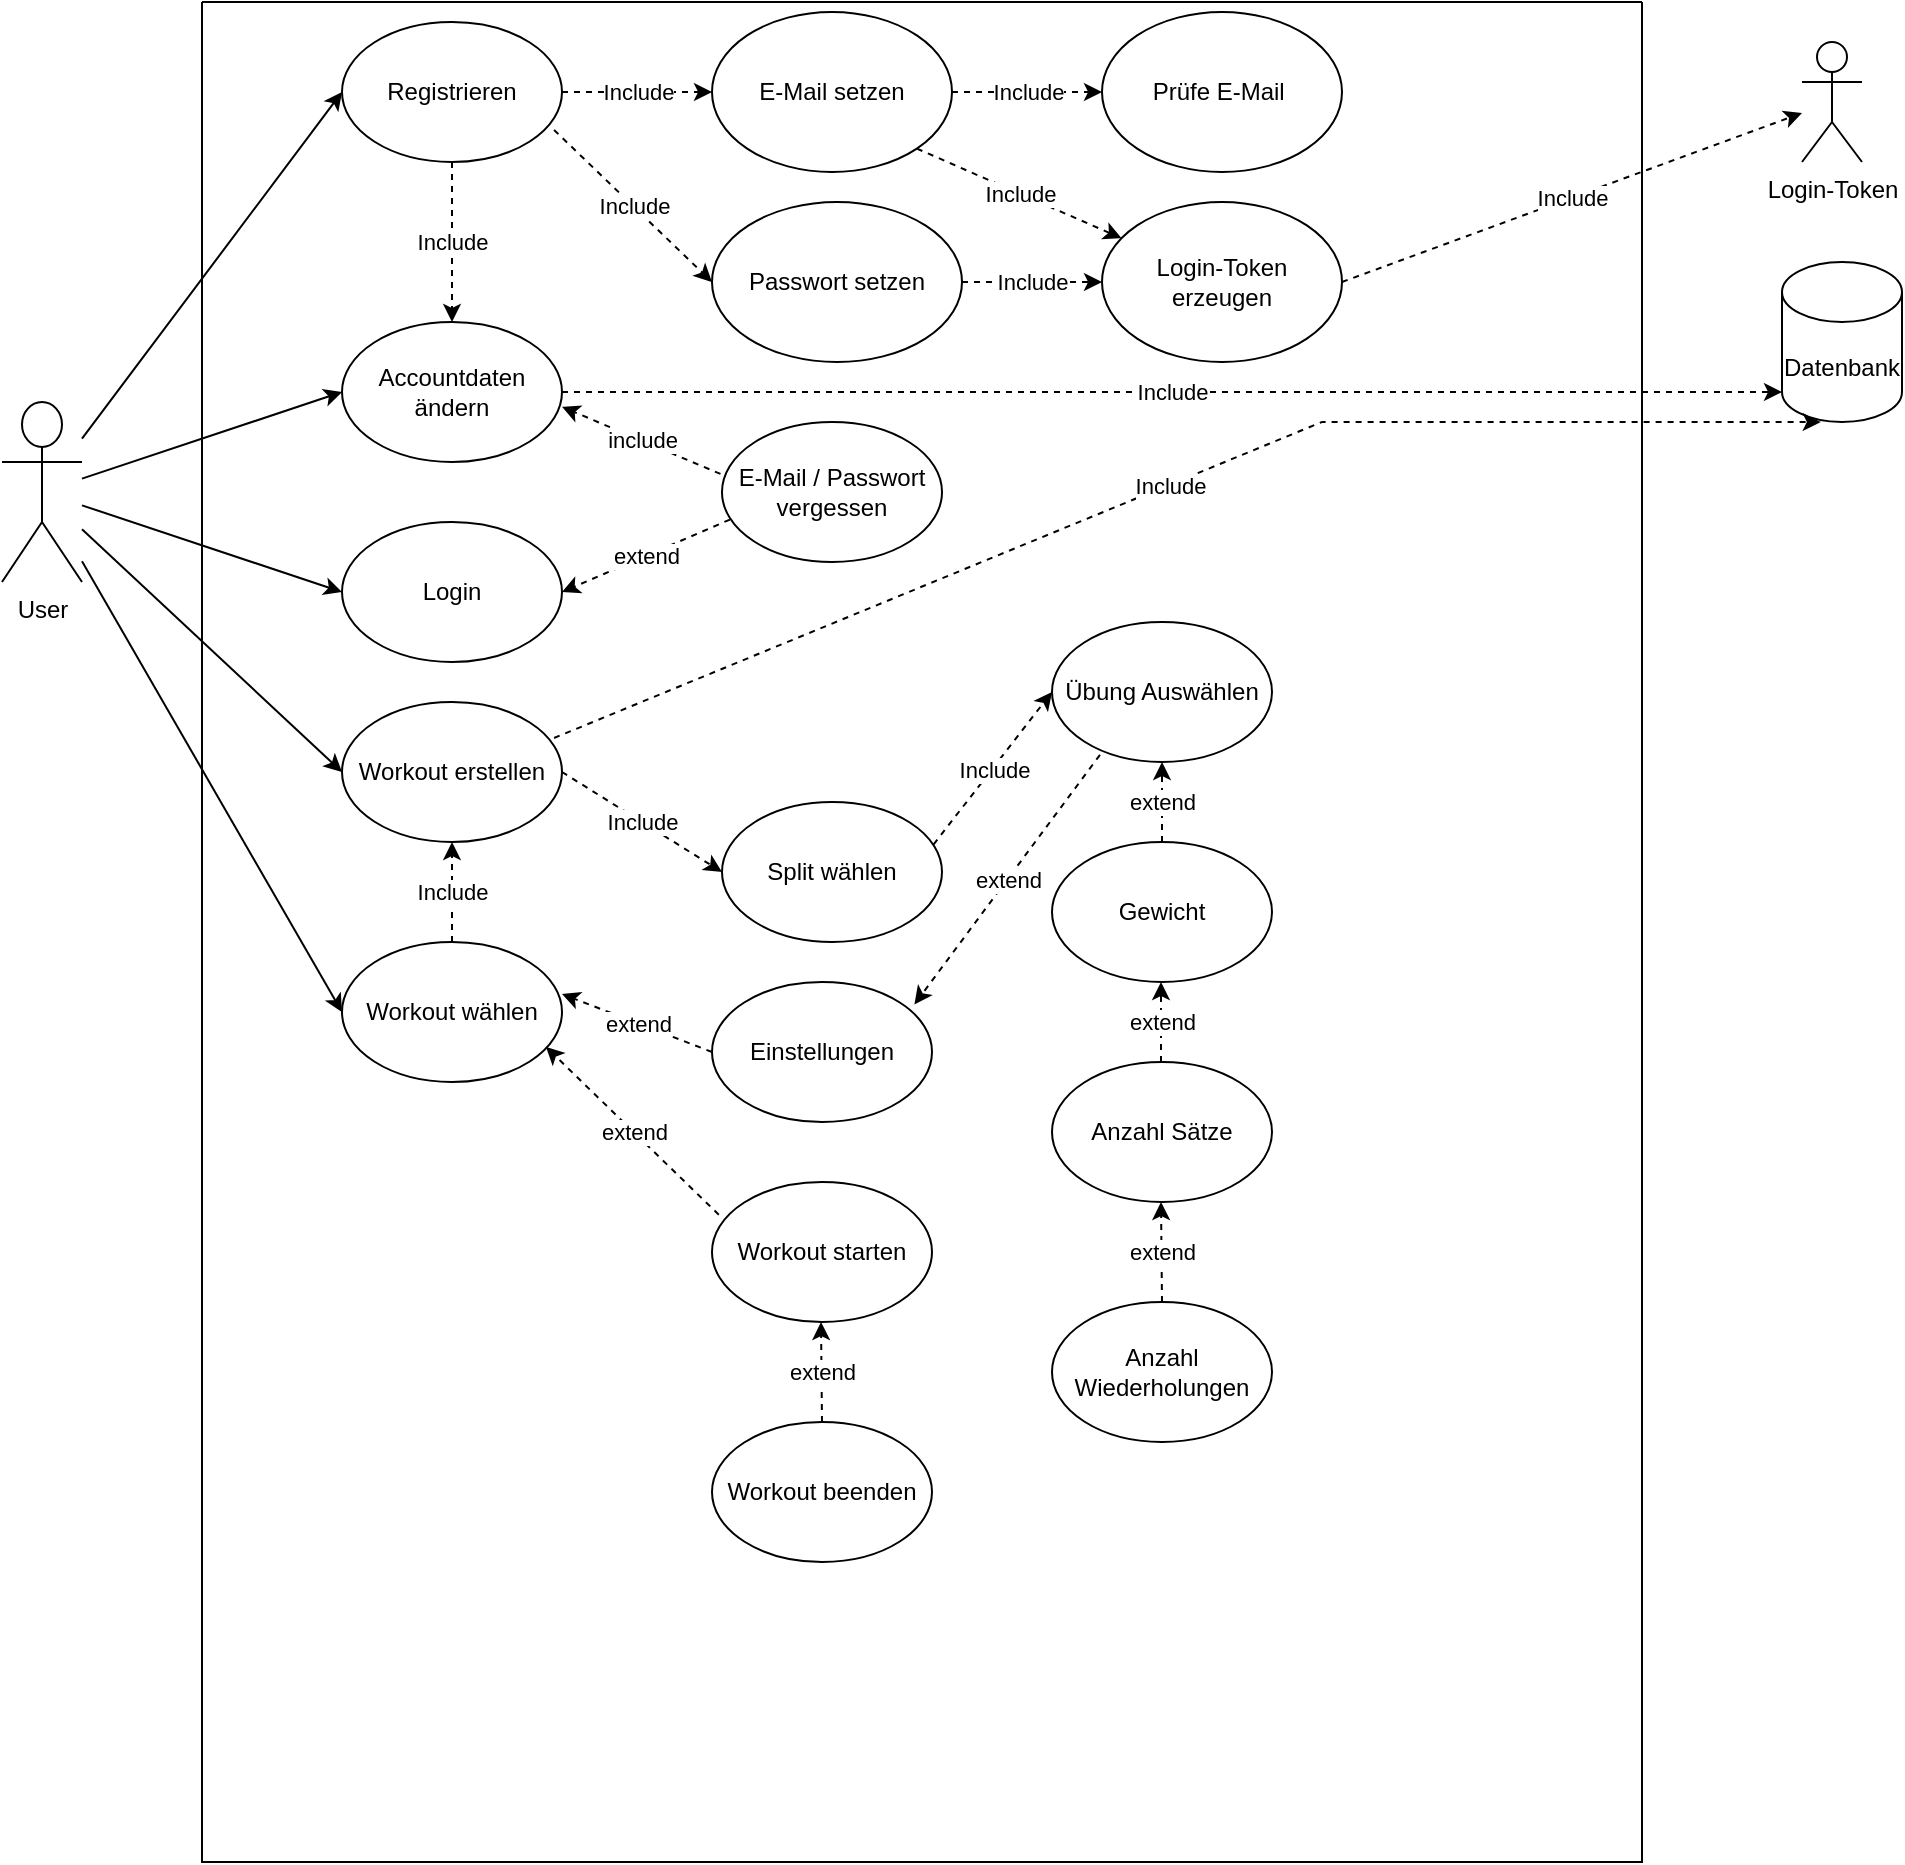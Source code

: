 <mxfile version="24.8.0">
  <diagram name="Page-1" id="0mqWqaCHe8iozgOtmOhj">
    <mxGraphModel dx="1290" dy="530" grid="1" gridSize="10" guides="1" tooltips="1" connect="1" arrows="1" fold="1" page="1" pageScale="1" pageWidth="1654" pageHeight="1169" math="0" shadow="0">
      <root>
        <mxCell id="0" />
        <mxCell id="1" parent="0" />
        <mxCell id="l_DIIYkfBbgbRVjLHEOZ-7" value="" style="swimlane;startSize=0;" parent="1" vertex="1">
          <mxGeometry x="130" y="110" width="720" height="930" as="geometry" />
        </mxCell>
        <mxCell id="l_DIIYkfBbgbRVjLHEOZ-11" value="Login" style="ellipse;whiteSpace=wrap;html=1;" parent="l_DIIYkfBbgbRVjLHEOZ-7" vertex="1">
          <mxGeometry x="70" y="260" width="110" height="70" as="geometry" />
        </mxCell>
        <mxCell id="l_DIIYkfBbgbRVjLHEOZ-10" value="Registrieren" style="ellipse;whiteSpace=wrap;html=1;" parent="l_DIIYkfBbgbRVjLHEOZ-7" vertex="1">
          <mxGeometry x="70" y="10" width="110" height="70" as="geometry" />
        </mxCell>
        <mxCell id="l_DIIYkfBbgbRVjLHEOZ-16" value="E-Mail / Passwort&lt;br&gt;vergessen" style="ellipse;whiteSpace=wrap;html=1;" parent="l_DIIYkfBbgbRVjLHEOZ-7" vertex="1">
          <mxGeometry x="260" y="210" width="110" height="70" as="geometry" />
        </mxCell>
        <mxCell id="l_DIIYkfBbgbRVjLHEOZ-17" value="" style="endArrow=classic;dashed=1;html=1;rounded=0;exitX=0.036;exitY=0.697;exitDx=0;exitDy=0;exitPerimeter=0;entryX=1;entryY=0.5;entryDx=0;entryDy=0;" parent="l_DIIYkfBbgbRVjLHEOZ-7" source="l_DIIYkfBbgbRVjLHEOZ-16" target="l_DIIYkfBbgbRVjLHEOZ-11" edge="1">
          <mxGeometry relative="1" as="geometry">
            <mxPoint x="80" y="-30" as="sourcePoint" />
            <mxPoint x="160" y="-90" as="targetPoint" />
          </mxGeometry>
        </mxCell>
        <mxCell id="l_DIIYkfBbgbRVjLHEOZ-18" value="extend" style="edgeLabel;resizable=0;html=1;;align=center;verticalAlign=middle;" parent="l_DIIYkfBbgbRVjLHEOZ-17" connectable="0" vertex="1">
          <mxGeometry relative="1" as="geometry" />
        </mxCell>
        <mxCell id="l_DIIYkfBbgbRVjLHEOZ-23" value="E-Mail setzen" style="ellipse;whiteSpace=wrap;html=1;" parent="l_DIIYkfBbgbRVjLHEOZ-7" vertex="1">
          <mxGeometry x="255" y="5" width="120" height="80" as="geometry" />
        </mxCell>
        <mxCell id="8asLonfYsScCi5IZSfuL-2" value="" style="endArrow=classic;dashed=1;html=1;rounded=0;exitX=1;exitY=0.5;exitDx=0;exitDy=0;entryX=0;entryY=0.5;entryDx=0;entryDy=0;" parent="l_DIIYkfBbgbRVjLHEOZ-7" source="l_DIIYkfBbgbRVjLHEOZ-10" target="l_DIIYkfBbgbRVjLHEOZ-23" edge="1">
          <mxGeometry relative="1" as="geometry">
            <mxPoint x="175" y="100" as="sourcePoint" />
            <mxPoint x="255" y="40" as="targetPoint" />
          </mxGeometry>
        </mxCell>
        <mxCell id="8asLonfYsScCi5IZSfuL-3" value="Include" style="edgeLabel;resizable=0;html=1;;align=center;verticalAlign=middle;" parent="8asLonfYsScCi5IZSfuL-2" connectable="0" vertex="1">
          <mxGeometry relative="1" as="geometry" />
        </mxCell>
        <mxCell id="8asLonfYsScCi5IZSfuL-9" value="Accountdaten&lt;br&gt;ändern" style="ellipse;whiteSpace=wrap;html=1;" parent="l_DIIYkfBbgbRVjLHEOZ-7" vertex="1">
          <mxGeometry x="70" y="160" width="110" height="70" as="geometry" />
        </mxCell>
        <mxCell id="8asLonfYsScCi5IZSfuL-12" value="" style="endArrow=classic;dashed=1;html=1;rounded=0;exitX=0.5;exitY=1;exitDx=0;exitDy=0;entryX=0.5;entryY=0;entryDx=0;entryDy=0;" parent="l_DIIYkfBbgbRVjLHEOZ-7" source="l_DIIYkfBbgbRVjLHEOZ-10" target="8asLonfYsScCi5IZSfuL-9" edge="1">
          <mxGeometry relative="1" as="geometry">
            <mxPoint x="87" y="100" as="sourcePoint" />
            <mxPoint x="163" y="102" as="targetPoint" />
          </mxGeometry>
        </mxCell>
        <mxCell id="8asLonfYsScCi5IZSfuL-13" value="Include" style="edgeLabel;resizable=0;html=1;;align=center;verticalAlign=middle;" parent="8asLonfYsScCi5IZSfuL-12" connectable="0" vertex="1">
          <mxGeometry relative="1" as="geometry" />
        </mxCell>
        <mxCell id="8asLonfYsScCi5IZSfuL-14" value="" style="endArrow=classic;dashed=1;html=1;rounded=0;exitX=-0.007;exitY=0.371;exitDx=0;exitDy=0;exitPerimeter=0;entryX=1;entryY=0.606;entryDx=0;entryDy=0;entryPerimeter=0;" parent="l_DIIYkfBbgbRVjLHEOZ-7" source="l_DIIYkfBbgbRVjLHEOZ-16" target="8asLonfYsScCi5IZSfuL-9" edge="1">
          <mxGeometry relative="1" as="geometry">
            <mxPoint x="230" y="170" as="sourcePoint" />
            <mxPoint x="160" y="227" as="targetPoint" />
          </mxGeometry>
        </mxCell>
        <mxCell id="8asLonfYsScCi5IZSfuL-15" value="include" style="edgeLabel;resizable=0;html=1;;align=center;verticalAlign=middle;" parent="8asLonfYsScCi5IZSfuL-14" connectable="0" vertex="1">
          <mxGeometry relative="1" as="geometry" />
        </mxCell>
        <mxCell id="8asLonfYsScCi5IZSfuL-18" value="Prüfe E-Mail&amp;nbsp;" style="ellipse;whiteSpace=wrap;html=1;" parent="l_DIIYkfBbgbRVjLHEOZ-7" vertex="1">
          <mxGeometry x="450" y="5" width="120" height="80" as="geometry" />
        </mxCell>
        <mxCell id="8asLonfYsScCi5IZSfuL-25" value="" style="endArrow=classic;dashed=1;html=1;rounded=0;entryX=0;entryY=0.5;entryDx=0;entryDy=0;" parent="l_DIIYkfBbgbRVjLHEOZ-7" edge="1">
          <mxGeometry relative="1" as="geometry">
            <mxPoint x="375" y="45" as="sourcePoint" />
            <mxPoint x="450" y="45" as="targetPoint" />
          </mxGeometry>
        </mxCell>
        <mxCell id="8asLonfYsScCi5IZSfuL-26" value="Include" style="edgeLabel;resizable=0;html=1;;align=center;verticalAlign=middle;" parent="8asLonfYsScCi5IZSfuL-25" connectable="0" vertex="1">
          <mxGeometry relative="1" as="geometry" />
        </mxCell>
        <mxCell id="8asLonfYsScCi5IZSfuL-31" value="Passwort setzen" style="ellipse;whiteSpace=wrap;html=1;" parent="l_DIIYkfBbgbRVjLHEOZ-7" vertex="1">
          <mxGeometry x="255" y="100" width="125" height="80" as="geometry" />
        </mxCell>
        <mxCell id="8asLonfYsScCi5IZSfuL-32" value="" style="endArrow=classic;dashed=1;html=1;rounded=0;exitX=0.964;exitY=0.771;exitDx=0;exitDy=0;exitPerimeter=0;entryX=0;entryY=0.5;entryDx=0;entryDy=0;" parent="l_DIIYkfBbgbRVjLHEOZ-7" source="l_DIIYkfBbgbRVjLHEOZ-10" target="8asLonfYsScCi5IZSfuL-31" edge="1">
          <mxGeometry relative="1" as="geometry">
            <mxPoint x="160" y="130" as="sourcePoint" />
            <mxPoint x="240" y="70" as="targetPoint" />
          </mxGeometry>
        </mxCell>
        <mxCell id="8asLonfYsScCi5IZSfuL-33" value="Include" style="edgeLabel;resizable=0;html=1;;align=center;verticalAlign=middle;" parent="8asLonfYsScCi5IZSfuL-32" connectable="0" vertex="1">
          <mxGeometry relative="1" as="geometry" />
        </mxCell>
        <mxCell id="8asLonfYsScCi5IZSfuL-36" value="Workout erstellen" style="ellipse;whiteSpace=wrap;html=1;" parent="l_DIIYkfBbgbRVjLHEOZ-7" vertex="1">
          <mxGeometry x="70" y="350" width="110" height="70" as="geometry" />
        </mxCell>
        <mxCell id="8asLonfYsScCi5IZSfuL-37" value="Split wählen" style="ellipse;whiteSpace=wrap;html=1;" parent="l_DIIYkfBbgbRVjLHEOZ-7" vertex="1">
          <mxGeometry x="260" y="400" width="110" height="70" as="geometry" />
        </mxCell>
        <mxCell id="8asLonfYsScCi5IZSfuL-38" value="Übung Auswählen" style="ellipse;whiteSpace=wrap;html=1;" parent="l_DIIYkfBbgbRVjLHEOZ-7" vertex="1">
          <mxGeometry x="425" y="310" width="110" height="70" as="geometry" />
        </mxCell>
        <mxCell id="8asLonfYsScCi5IZSfuL-39" value="Gewicht" style="ellipse;whiteSpace=wrap;html=1;" parent="l_DIIYkfBbgbRVjLHEOZ-7" vertex="1">
          <mxGeometry x="425" y="420" width="110" height="70" as="geometry" />
        </mxCell>
        <mxCell id="l_DIIYkfBbgbRVjLHEOZ-3" value="" style="endArrow=classic;dashed=1;html=1;rounded=0;exitX=1;exitY=0.5;exitDx=0;exitDy=0;entryX=0;entryY=0.5;entryDx=0;entryDy=0;" parent="l_DIIYkfBbgbRVjLHEOZ-7" source="8asLonfYsScCi5IZSfuL-36" target="8asLonfYsScCi5IZSfuL-37" edge="1">
          <mxGeometry relative="1" as="geometry">
            <mxPoint x="220" y="490" as="sourcePoint" />
            <mxPoint x="300" y="430" as="targetPoint" />
          </mxGeometry>
        </mxCell>
        <mxCell id="l_DIIYkfBbgbRVjLHEOZ-4" value="Include" style="edgeLabel;resizable=0;html=1;;align=center;verticalAlign=middle;" parent="l_DIIYkfBbgbRVjLHEOZ-3" connectable="0" vertex="1">
          <mxGeometry relative="1" as="geometry" />
        </mxCell>
        <mxCell id="8asLonfYsScCi5IZSfuL-46" value="" style="endArrow=classic;dashed=1;html=1;rounded=0;exitX=0.962;exitY=0.303;exitDx=0;exitDy=0;entryX=0;entryY=0.5;entryDx=0;entryDy=0;exitPerimeter=0;" parent="l_DIIYkfBbgbRVjLHEOZ-7" source="8asLonfYsScCi5IZSfuL-37" target="8asLonfYsScCi5IZSfuL-38" edge="1">
          <mxGeometry relative="1" as="geometry">
            <mxPoint x="355" y="434.5" as="sourcePoint" />
            <mxPoint x="415" y="434.5" as="targetPoint" />
          </mxGeometry>
        </mxCell>
        <mxCell id="8asLonfYsScCi5IZSfuL-47" value="Include" style="edgeLabel;resizable=0;html=1;;align=center;verticalAlign=middle;" parent="8asLonfYsScCi5IZSfuL-46" connectable="0" vertex="1">
          <mxGeometry relative="1" as="geometry" />
        </mxCell>
        <mxCell id="8asLonfYsScCi5IZSfuL-51" value="" style="endArrow=classic;dashed=1;html=1;rounded=0;exitX=0.5;exitY=0;exitDx=0;exitDy=0;entryX=0.5;entryY=1;entryDx=0;entryDy=0;" parent="l_DIIYkfBbgbRVjLHEOZ-7" source="8asLonfYsScCi5IZSfuL-39" target="8asLonfYsScCi5IZSfuL-38" edge="1">
          <mxGeometry relative="1" as="geometry">
            <mxPoint x="589" y="380" as="sourcePoint" />
            <mxPoint x="525" y="416" as="targetPoint" />
          </mxGeometry>
        </mxCell>
        <mxCell id="8asLonfYsScCi5IZSfuL-52" value="extend" style="edgeLabel;resizable=0;html=1;;align=center;verticalAlign=middle;" parent="8asLonfYsScCi5IZSfuL-51" connectable="0" vertex="1">
          <mxGeometry relative="1" as="geometry" />
        </mxCell>
        <mxCell id="8asLonfYsScCi5IZSfuL-53" value="Anzahl Sätze" style="ellipse;whiteSpace=wrap;html=1;" parent="l_DIIYkfBbgbRVjLHEOZ-7" vertex="1">
          <mxGeometry x="425" y="530" width="110" height="70" as="geometry" />
        </mxCell>
        <mxCell id="8asLonfYsScCi5IZSfuL-54" value="" style="endArrow=classic;dashed=1;html=1;rounded=0;exitX=0.5;exitY=0;exitDx=0;exitDy=0;entryX=0.5;entryY=1;entryDx=0;entryDy=0;" parent="l_DIIYkfBbgbRVjLHEOZ-7" edge="1">
          <mxGeometry relative="1" as="geometry">
            <mxPoint x="479.5" y="530" as="sourcePoint" />
            <mxPoint x="479.5" y="490" as="targetPoint" />
          </mxGeometry>
        </mxCell>
        <mxCell id="8asLonfYsScCi5IZSfuL-55" value="extend" style="edgeLabel;resizable=0;html=1;;align=center;verticalAlign=middle;" parent="8asLonfYsScCi5IZSfuL-54" connectable="0" vertex="1">
          <mxGeometry relative="1" as="geometry" />
        </mxCell>
        <mxCell id="dk7PYlVapWbFVflTovs5-7" value="Anzahl Wiederholungen" style="ellipse;whiteSpace=wrap;html=1;" parent="l_DIIYkfBbgbRVjLHEOZ-7" vertex="1">
          <mxGeometry x="425" y="650" width="110" height="70" as="geometry" />
        </mxCell>
        <mxCell id="dk7PYlVapWbFVflTovs5-8" value="" style="endArrow=classic;dashed=1;html=1;rounded=0;exitX=0.5;exitY=0;exitDx=0;exitDy=0;entryX=0.5;entryY=1;entryDx=0;entryDy=0;" parent="l_DIIYkfBbgbRVjLHEOZ-7" source="dk7PYlVapWbFVflTovs5-7" edge="1">
          <mxGeometry relative="1" as="geometry">
            <mxPoint x="479.5" y="640" as="sourcePoint" />
            <mxPoint x="479.5" y="600" as="targetPoint" />
          </mxGeometry>
        </mxCell>
        <mxCell id="dk7PYlVapWbFVflTovs5-9" value="extend" style="edgeLabel;resizable=0;html=1;;align=center;verticalAlign=middle;" parent="dk7PYlVapWbFVflTovs5-8" connectable="0" vertex="1">
          <mxGeometry relative="1" as="geometry" />
        </mxCell>
        <mxCell id="dk7PYlVapWbFVflTovs5-12" value="Workout wählen" style="ellipse;whiteSpace=wrap;html=1;" parent="l_DIIYkfBbgbRVjLHEOZ-7" vertex="1">
          <mxGeometry x="70" y="470" width="110" height="70" as="geometry" />
        </mxCell>
        <mxCell id="dk7PYlVapWbFVflTovs5-13" value="" style="endArrow=classic;dashed=1;html=1;rounded=0;exitX=0.5;exitY=0;exitDx=0;exitDy=0;entryX=0.5;entryY=1;entryDx=0;entryDy=0;" parent="l_DIIYkfBbgbRVjLHEOZ-7" source="dk7PYlVapWbFVflTovs5-12" target="8asLonfYsScCi5IZSfuL-36" edge="1">
          <mxGeometry relative="1" as="geometry">
            <mxPoint x="130" y="469" as="sourcePoint" />
            <mxPoint x="205" y="469" as="targetPoint" />
          </mxGeometry>
        </mxCell>
        <mxCell id="dk7PYlVapWbFVflTovs5-14" value="Include" style="edgeLabel;resizable=0;html=1;;align=center;verticalAlign=middle;" parent="dk7PYlVapWbFVflTovs5-13" connectable="0" vertex="1">
          <mxGeometry relative="1" as="geometry" />
        </mxCell>
        <mxCell id="dk7PYlVapWbFVflTovs5-15" value="Workout starten" style="ellipse;whiteSpace=wrap;html=1;" parent="l_DIIYkfBbgbRVjLHEOZ-7" vertex="1">
          <mxGeometry x="255" y="590" width="110" height="70" as="geometry" />
        </mxCell>
        <mxCell id="dk7PYlVapWbFVflTovs5-16" value="Einstellungen" style="ellipse;whiteSpace=wrap;html=1;" parent="l_DIIYkfBbgbRVjLHEOZ-7" vertex="1">
          <mxGeometry x="255" y="490" width="110" height="70" as="geometry" />
        </mxCell>
        <mxCell id="dk7PYlVapWbFVflTovs5-17" value="" style="endArrow=classic;dashed=1;html=1;rounded=0;exitX=0.031;exitY=0.234;exitDx=0;exitDy=0;entryX=0.927;entryY=0.749;entryDx=0;entryDy=0;entryPerimeter=0;exitPerimeter=0;" parent="l_DIIYkfBbgbRVjLHEOZ-7" source="dk7PYlVapWbFVflTovs5-15" target="dk7PYlVapWbFVflTovs5-12" edge="1">
          <mxGeometry relative="1" as="geometry">
            <mxPoint x="255.5" y="560" as="sourcePoint" />
            <mxPoint x="255" y="510" as="targetPoint" />
          </mxGeometry>
        </mxCell>
        <mxCell id="dk7PYlVapWbFVflTovs5-18" value="extend" style="edgeLabel;resizable=0;html=1;;align=center;verticalAlign=middle;" parent="dk7PYlVapWbFVflTovs5-17" connectable="0" vertex="1">
          <mxGeometry relative="1" as="geometry" />
        </mxCell>
        <mxCell id="dk7PYlVapWbFVflTovs5-19" value="" style="endArrow=classic;dashed=1;html=1;rounded=0;exitX=0;exitY=0.5;exitDx=0;exitDy=0;entryX=0.927;entryY=0.749;entryDx=0;entryDy=0;entryPerimeter=0;" parent="l_DIIYkfBbgbRVjLHEOZ-7" source="dk7PYlVapWbFVflTovs5-16" edge="1">
          <mxGeometry relative="1" as="geometry">
            <mxPoint x="263.5" y="534" as="sourcePoint" />
            <mxPoint x="180" y="496" as="targetPoint" />
          </mxGeometry>
        </mxCell>
        <mxCell id="dk7PYlVapWbFVflTovs5-20" value="extend" style="edgeLabel;resizable=0;html=1;;align=center;verticalAlign=middle;" parent="dk7PYlVapWbFVflTovs5-19" connectable="0" vertex="1">
          <mxGeometry relative="1" as="geometry" />
        </mxCell>
        <mxCell id="dk7PYlVapWbFVflTovs5-21" value="" style="endArrow=classic;dashed=1;html=1;rounded=0;exitX=0.218;exitY=0.949;exitDx=0;exitDy=0;entryX=0.92;entryY=0.16;entryDx=0;entryDy=0;entryPerimeter=0;exitPerimeter=0;" parent="l_DIIYkfBbgbRVjLHEOZ-7" source="8asLonfYsScCi5IZSfuL-38" target="dk7PYlVapWbFVflTovs5-16" edge="1">
          <mxGeometry relative="1" as="geometry">
            <mxPoint x="425" y="534" as="sourcePoint" />
            <mxPoint x="341.5" y="496" as="targetPoint" />
          </mxGeometry>
        </mxCell>
        <mxCell id="dk7PYlVapWbFVflTovs5-22" value="extend" style="edgeLabel;resizable=0;html=1;;align=center;verticalAlign=middle;" parent="dk7PYlVapWbFVflTovs5-21" connectable="0" vertex="1">
          <mxGeometry relative="1" as="geometry" />
        </mxCell>
        <mxCell id="dk7PYlVapWbFVflTovs5-26" value="Workout beenden" style="ellipse;whiteSpace=wrap;html=1;" parent="l_DIIYkfBbgbRVjLHEOZ-7" vertex="1">
          <mxGeometry x="255" y="710" width="110" height="70" as="geometry" />
        </mxCell>
        <mxCell id="dk7PYlVapWbFVflTovs5-27" value="" style="endArrow=classic;dashed=1;html=1;rounded=0;exitX=0.5;exitY=0;exitDx=0;exitDy=0;entryX=0.5;entryY=1;entryDx=0;entryDy=0;" parent="l_DIIYkfBbgbRVjLHEOZ-7" edge="1">
          <mxGeometry relative="1" as="geometry">
            <mxPoint x="310" y="710" as="sourcePoint" />
            <mxPoint x="309.5" y="660" as="targetPoint" />
          </mxGeometry>
        </mxCell>
        <mxCell id="dk7PYlVapWbFVflTovs5-28" value="extend" style="edgeLabel;resizable=0;html=1;;align=center;verticalAlign=middle;" parent="dk7PYlVapWbFVflTovs5-27" connectable="0" vertex="1">
          <mxGeometry relative="1" as="geometry" />
        </mxCell>
        <mxCell id="dk7PYlVapWbFVflTovs5-29" value="Login-Token erzeugen" style="ellipse;whiteSpace=wrap;html=1;" parent="l_DIIYkfBbgbRVjLHEOZ-7" vertex="1">
          <mxGeometry x="450" y="100" width="120" height="80" as="geometry" />
        </mxCell>
        <mxCell id="dk7PYlVapWbFVflTovs5-30" value="" style="endArrow=classic;dashed=1;html=1;rounded=0;exitX=1;exitY=1;exitDx=0;exitDy=0;" parent="l_DIIYkfBbgbRVjLHEOZ-7" source="l_DIIYkfBbgbRVjLHEOZ-23" target="dk7PYlVapWbFVflTovs5-29" edge="1">
          <mxGeometry relative="1" as="geometry">
            <mxPoint x="365" y="70" as="sourcePoint" />
            <mxPoint x="440" y="70" as="targetPoint" />
          </mxGeometry>
        </mxCell>
        <mxCell id="dk7PYlVapWbFVflTovs5-31" value="Include" style="edgeLabel;resizable=0;html=1;;align=center;verticalAlign=middle;" parent="dk7PYlVapWbFVflTovs5-30" connectable="0" vertex="1">
          <mxGeometry relative="1" as="geometry" />
        </mxCell>
        <mxCell id="dk7PYlVapWbFVflTovs5-32" value="" style="endArrow=classic;dashed=1;html=1;rounded=0;entryX=0;entryY=0.5;entryDx=0;entryDy=0;exitX=1;exitY=0.5;exitDx=0;exitDy=0;" parent="l_DIIYkfBbgbRVjLHEOZ-7" source="8asLonfYsScCi5IZSfuL-31" target="dk7PYlVapWbFVflTovs5-29" edge="1">
          <mxGeometry relative="1" as="geometry">
            <mxPoint x="375" y="150" as="sourcePoint" />
            <mxPoint x="450" y="129.5" as="targetPoint" />
          </mxGeometry>
        </mxCell>
        <mxCell id="dk7PYlVapWbFVflTovs5-33" value="Include" style="edgeLabel;resizable=0;html=1;;align=center;verticalAlign=middle;" parent="dk7PYlVapWbFVflTovs5-32" connectable="0" vertex="1">
          <mxGeometry relative="1" as="geometry" />
        </mxCell>
        <mxCell id="l_DIIYkfBbgbRVjLHEOZ-8" value="User" style="shape=umlActor;verticalLabelPosition=bottom;verticalAlign=top;html=1;outlineConnect=0;" parent="1" vertex="1">
          <mxGeometry x="30" y="310" width="40" height="90" as="geometry" />
        </mxCell>
        <mxCell id="l_DIIYkfBbgbRVjLHEOZ-9" value="" style="endArrow=classic;html=1;rounded=0;entryX=0;entryY=0.5;entryDx=0;entryDy=0;" parent="1" source="l_DIIYkfBbgbRVjLHEOZ-8" target="l_DIIYkfBbgbRVjLHEOZ-10" edge="1">
          <mxGeometry width="50" height="50" relative="1" as="geometry">
            <mxPoint x="90" y="240" as="sourcePoint" />
            <mxPoint x="190" y="190" as="targetPoint" />
          </mxGeometry>
        </mxCell>
        <mxCell id="l_DIIYkfBbgbRVjLHEOZ-24" value="" style="endArrow=classic;html=1;rounded=0;entryX=0;entryY=0.5;entryDx=0;entryDy=0;" parent="1" source="l_DIIYkfBbgbRVjLHEOZ-8" target="8asLonfYsScCi5IZSfuL-9" edge="1">
          <mxGeometry width="50" height="50" relative="1" as="geometry">
            <mxPoint x="90" y="240" as="sourcePoint" />
            <mxPoint x="198" y="305" as="targetPoint" />
          </mxGeometry>
        </mxCell>
        <mxCell id="l_DIIYkfBbgbRVjLHEOZ-22" value="" style="endArrow=classic;html=1;rounded=0;entryX=0;entryY=0.5;entryDx=0;entryDy=0;" parent="1" source="l_DIIYkfBbgbRVjLHEOZ-8" target="l_DIIYkfBbgbRVjLHEOZ-11" edge="1">
          <mxGeometry width="50" height="50" relative="1" as="geometry">
            <mxPoint x="90" y="240" as="sourcePoint" />
            <mxPoint x="217" y="181" as="targetPoint" />
          </mxGeometry>
        </mxCell>
        <mxCell id="8asLonfYsScCi5IZSfuL-16" value="Datenbank" style="shape=cylinder3;whiteSpace=wrap;html=1;boundedLbl=1;backgroundOutline=1;size=15;" parent="1" vertex="1">
          <mxGeometry x="920" y="240" width="60" height="80" as="geometry" />
        </mxCell>
        <mxCell id="8asLonfYsScCi5IZSfuL-29" value="" style="endArrow=classic;dashed=1;html=1;rounded=0;exitX=1;exitY=0.5;exitDx=0;exitDy=0;entryX=0;entryY=1;entryDx=0;entryDy=-15;entryPerimeter=0;" parent="1" source="8asLonfYsScCi5IZSfuL-9" target="8asLonfYsScCi5IZSfuL-16" edge="1">
          <mxGeometry relative="1" as="geometry">
            <mxPoint x="620" y="280" as="sourcePoint" />
            <mxPoint x="700" y="220" as="targetPoint" />
            <Array as="points">
              <mxPoint x="670" y="305" />
            </Array>
          </mxGeometry>
        </mxCell>
        <mxCell id="8asLonfYsScCi5IZSfuL-30" value="Include" style="edgeLabel;resizable=0;html=1;;align=center;verticalAlign=middle;" parent="8asLonfYsScCi5IZSfuL-29" connectable="0" vertex="1">
          <mxGeometry relative="1" as="geometry" />
        </mxCell>
        <mxCell id="8asLonfYsScCi5IZSfuL-34" value="&lt;div&gt;Login-Token&lt;/div&gt;&lt;div&gt;&lt;br&gt;&lt;/div&gt;" style="shape=umlActor;verticalLabelPosition=bottom;verticalAlign=top;html=1;outlineConnect=0;" parent="1" vertex="1">
          <mxGeometry x="930" y="130" width="30" height="60" as="geometry" />
        </mxCell>
        <mxCell id="8asLonfYsScCi5IZSfuL-56" value="" style="endArrow=classic;html=1;rounded=0;entryX=0;entryY=0.5;entryDx=0;entryDy=0;" parent="1" source="l_DIIYkfBbgbRVjLHEOZ-8" target="8asLonfYsScCi5IZSfuL-36" edge="1">
          <mxGeometry width="50" height="50" relative="1" as="geometry">
            <mxPoint x="140" y="540" as="sourcePoint" />
            <mxPoint x="190" y="490" as="targetPoint" />
          </mxGeometry>
        </mxCell>
        <mxCell id="dk7PYlVapWbFVflTovs5-11" value="" style="endArrow=classic;html=1;rounded=0;entryX=0;entryY=0.5;entryDx=0;entryDy=0;" parent="1" source="l_DIIYkfBbgbRVjLHEOZ-8" target="dk7PYlVapWbFVflTovs5-12" edge="1">
          <mxGeometry width="50" height="50" relative="1" as="geometry">
            <mxPoint x="150" y="640" as="sourcePoint" />
            <mxPoint x="200" y="590" as="targetPoint" />
          </mxGeometry>
        </mxCell>
        <mxCell id="dk7PYlVapWbFVflTovs5-23" value="" style="endArrow=classic;dashed=1;html=1;rounded=0;exitX=0.964;exitY=0.257;exitDx=0;exitDy=0;entryX=0.323;entryY=1;entryDx=0;entryDy=0;exitPerimeter=0;entryPerimeter=0;" parent="1" source="8asLonfYsScCi5IZSfuL-36" target="8asLonfYsScCi5IZSfuL-16" edge="1">
          <mxGeometry relative="1" as="geometry">
            <mxPoint x="330" y="460" as="sourcePoint" />
            <mxPoint x="410" y="510" as="targetPoint" />
            <Array as="points">
              <mxPoint x="690" y="320" />
            </Array>
          </mxGeometry>
        </mxCell>
        <mxCell id="dk7PYlVapWbFVflTovs5-24" value="Include" style="edgeLabel;resizable=0;html=1;;align=center;verticalAlign=middle;" parent="dk7PYlVapWbFVflTovs5-23" connectable="0" vertex="1">
          <mxGeometry relative="1" as="geometry" />
        </mxCell>
        <mxCell id="dk7PYlVapWbFVflTovs5-34" value="" style="endArrow=classic;dashed=1;html=1;rounded=0;exitX=1;exitY=0.5;exitDx=0;exitDy=0;" parent="1" source="dk7PYlVapWbFVflTovs5-29" target="8asLonfYsScCi5IZSfuL-34" edge="1">
          <mxGeometry relative="1" as="geometry">
            <mxPoint x="720" y="250" as="sourcePoint" />
            <mxPoint x="775" y="260.5" as="targetPoint" />
          </mxGeometry>
        </mxCell>
        <mxCell id="dk7PYlVapWbFVflTovs5-35" value="Include" style="edgeLabel;resizable=0;html=1;;align=center;verticalAlign=middle;" parent="dk7PYlVapWbFVflTovs5-34" connectable="0" vertex="1">
          <mxGeometry relative="1" as="geometry" />
        </mxCell>
      </root>
    </mxGraphModel>
  </diagram>
</mxfile>
